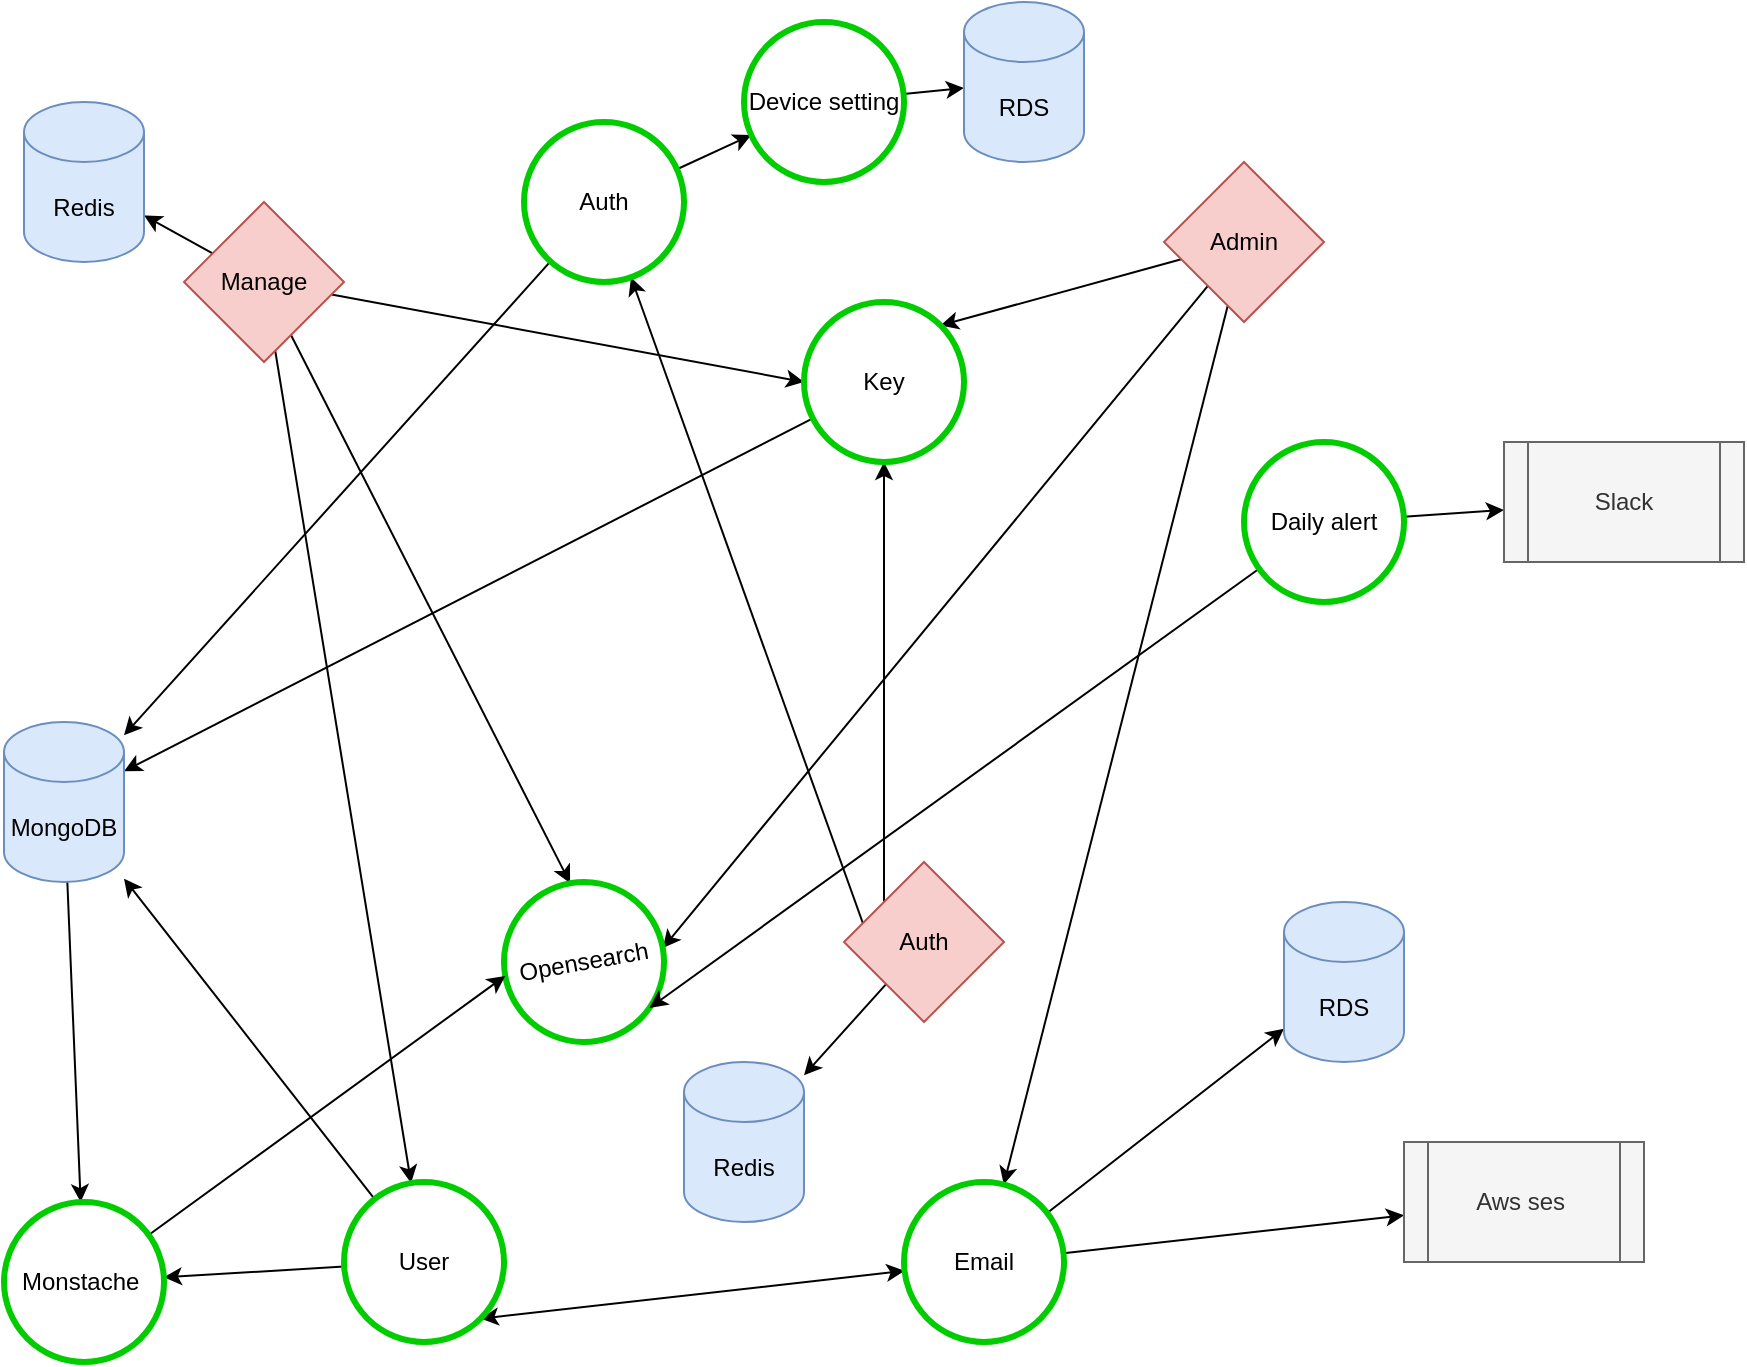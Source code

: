 <mxfile version="16.5.3" type="github"><diagram id="fEmHT7kOdsoCuKjdsANc" name="Page-1"><mxGraphModel dx="956" dy="891" grid="1" gridSize="10" guides="1" tooltips="1" connect="1" arrows="1" fold="1" page="1" pageScale="1" pageWidth="1169" pageHeight="827" math="0" shadow="0"><root><mxCell id="0"/><mxCell id="1" parent="0"/><mxCell id="My-nLLBE2OA9j9z7y-mx-7" value="" style="rounded=0;orthogonalLoop=1;jettySize=auto;html=1;" edge="1" parent="1" source="My-nLLBE2OA9j9z7y-mx-1" target="My-nLLBE2OA9j9z7y-mx-4"><mxGeometry relative="1" as="geometry"/></mxCell><mxCell id="My-nLLBE2OA9j9z7y-mx-23" style="rounded=0;orthogonalLoop=1;jettySize=auto;html=1;entryX=1;entryY=0.5;entryDx=0;entryDy=0;elbow=vertical;" edge="1" parent="1" source="My-nLLBE2OA9j9z7y-mx-1" target="My-nLLBE2OA9j9z7y-mx-20"><mxGeometry relative="1" as="geometry"><mxPoint x="470" y="130" as="targetPoint"/><Array as="points"/></mxGeometry></mxCell><mxCell id="My-nLLBE2OA9j9z7y-mx-24" style="rounded=0;orthogonalLoop=1;jettySize=auto;html=1;entryX=0;entryY=0;entryDx=0;entryDy=0;" edge="1" parent="1" source="My-nLLBE2OA9j9z7y-mx-1" target="My-nLLBE2OA9j9z7y-mx-10"><mxGeometry relative="1" as="geometry"/></mxCell><mxCell id="My-nLLBE2OA9j9z7y-mx-1" value="Admin" style="rhombus;whiteSpace=wrap;html=1;fillColor=#f8cecc;strokeColor=#b85450;" vertex="1" parent="1"><mxGeometry x="590" y="90" width="80" height="80" as="geometry"/></mxCell><mxCell id="My-nLLBE2OA9j9z7y-mx-9" value="" style="rounded=0;orthogonalLoop=1;jettySize=auto;html=1;" edge="1" parent="1" source="My-nLLBE2OA9j9z7y-mx-2" target="My-nLLBE2OA9j9z7y-mx-8"><mxGeometry relative="1" as="geometry"/></mxCell><mxCell id="My-nLLBE2OA9j9z7y-mx-26" style="edgeStyle=none;orthogonalLoop=1;jettySize=auto;html=1;entryX=0.5;entryY=1;entryDx=0;entryDy=0;startArrow=none;startFill=0;elbow=vertical;" edge="1" parent="1" source="My-nLLBE2OA9j9z7y-mx-2" target="My-nLLBE2OA9j9z7y-mx-10"><mxGeometry relative="1" as="geometry"/></mxCell><mxCell id="My-nLLBE2OA9j9z7y-mx-27" style="edgeStyle=none;orthogonalLoop=1;jettySize=auto;html=1;entryX=0.5;entryY=0;entryDx=0;entryDy=0;startArrow=none;startFill=0;elbow=vertical;" edge="1" parent="1" source="My-nLLBE2OA9j9z7y-mx-2" target="My-nLLBE2OA9j9z7y-mx-20"><mxGeometry relative="1" as="geometry"/></mxCell><mxCell id="My-nLLBE2OA9j9z7y-mx-30" value="" style="edgeStyle=none;orthogonalLoop=1;jettySize=auto;html=1;startArrow=none;startFill=0;elbow=vertical;" edge="1" parent="1" source="My-nLLBE2OA9j9z7y-mx-2" target="My-nLLBE2OA9j9z7y-mx-29"><mxGeometry relative="1" as="geometry"/></mxCell><mxCell id="My-nLLBE2OA9j9z7y-mx-2" value="Manage" style="rhombus;whiteSpace=wrap;html=1;fillColor=#f8cecc;strokeColor=#b85450;" vertex="1" parent="1"><mxGeometry x="100" y="110" width="80" height="80" as="geometry"/></mxCell><mxCell id="My-nLLBE2OA9j9z7y-mx-17" value="" style="rounded=0;orthogonalLoop=1;jettySize=auto;html=1;exitX=0;exitY=1;exitDx=0;exitDy=0;" edge="1" parent="1" source="My-nLLBE2OA9j9z7y-mx-3" target="My-nLLBE2OA9j9z7y-mx-10"><mxGeometry relative="1" as="geometry"/></mxCell><mxCell id="My-nLLBE2OA9j9z7y-mx-18" value="" style="rounded=0;orthogonalLoop=1;jettySize=auto;html=1;exitX=1;exitY=1;exitDx=0;exitDy=0;" edge="1" parent="1" source="My-nLLBE2OA9j9z7y-mx-3" target="My-nLLBE2OA9j9z7y-mx-11"><mxGeometry relative="1" as="geometry"/></mxCell><mxCell id="My-nLLBE2OA9j9z7y-mx-31" value="" style="edgeStyle=none;orthogonalLoop=1;jettySize=auto;html=1;startArrow=none;startFill=0;elbow=vertical;" edge="1" parent="1" source="My-nLLBE2OA9j9z7y-mx-3" target="My-nLLBE2OA9j9z7y-mx-28"><mxGeometry relative="1" as="geometry"/></mxCell><mxCell id="My-nLLBE2OA9j9z7y-mx-3" value="Auth" style="rhombus;whiteSpace=wrap;html=1;direction=south;rotation=0;fillColor=#f8cecc;strokeColor=#b85450;" vertex="1" parent="1"><mxGeometry x="430" y="440" width="80" height="80" as="geometry"/></mxCell><mxCell id="My-nLLBE2OA9j9z7y-mx-6" value="" style="rounded=0;orthogonalLoop=1;jettySize=auto;html=1;" edge="1" parent="1" source="My-nLLBE2OA9j9z7y-mx-4" target="My-nLLBE2OA9j9z7y-mx-5"><mxGeometry relative="1" as="geometry"/></mxCell><mxCell id="My-nLLBE2OA9j9z7y-mx-25" style="rounded=0;orthogonalLoop=1;jettySize=auto;html=1;entryX=1;entryY=1;entryDx=0;entryDy=0;startArrow=classic;startFill=1;" edge="1" parent="1" source="My-nLLBE2OA9j9z7y-mx-4" target="My-nLLBE2OA9j9z7y-mx-8"><mxGeometry relative="1" as="geometry"/></mxCell><mxCell id="My-nLLBE2OA9j9z7y-mx-39" value="" style="edgeStyle=none;orthogonalLoop=1;jettySize=auto;html=1;startArrow=none;startFill=0;elbow=vertical;" edge="1" parent="1" source="My-nLLBE2OA9j9z7y-mx-4" target="My-nLLBE2OA9j9z7y-mx-38"><mxGeometry relative="1" as="geometry"/></mxCell><mxCell id="My-nLLBE2OA9j9z7y-mx-4" value="Email" style="ellipse;whiteSpace=wrap;html=1;aspect=fixed;strokeColor=#00CC00;strokeWidth=3;" vertex="1" parent="1"><mxGeometry x="460" y="600" width="80" height="80" as="geometry"/></mxCell><mxCell id="My-nLLBE2OA9j9z7y-mx-5" value="RDS" style="shape=cylinder3;whiteSpace=wrap;html=1;boundedLbl=1;backgroundOutline=1;size=15;fillColor=#dae8fc;strokeColor=#6c8ebf;" vertex="1" parent="1"><mxGeometry x="650" y="460" width="60" height="80" as="geometry"/></mxCell><mxCell id="My-nLLBE2OA9j9z7y-mx-13" value="" style="rounded=0;orthogonalLoop=1;jettySize=auto;html=1;" edge="1" parent="1" source="My-nLLBE2OA9j9z7y-mx-8" target="My-nLLBE2OA9j9z7y-mx-12"><mxGeometry relative="1" as="geometry"/></mxCell><mxCell id="My-nLLBE2OA9j9z7y-mx-52" value="" style="edgeStyle=none;orthogonalLoop=1;jettySize=auto;html=1;startArrow=none;startFill=0;elbow=vertical;" edge="1" parent="1" source="My-nLLBE2OA9j9z7y-mx-8" target="My-nLLBE2OA9j9z7y-mx-41"><mxGeometry relative="1" as="geometry"/></mxCell><mxCell id="My-nLLBE2OA9j9z7y-mx-8" value="User" style="ellipse;whiteSpace=wrap;html=1;aspect=fixed;strokeColor=#00CC00;strokeWidth=3;" vertex="1" parent="1"><mxGeometry x="180" y="600" width="80" height="80" as="geometry"/></mxCell><mxCell id="My-nLLBE2OA9j9z7y-mx-19" value="" style="rounded=0;orthogonalLoop=1;jettySize=auto;html=1;" edge="1" parent="1" source="My-nLLBE2OA9j9z7y-mx-10" target="My-nLLBE2OA9j9z7y-mx-12"><mxGeometry relative="1" as="geometry"/></mxCell><mxCell id="My-nLLBE2OA9j9z7y-mx-10" value="Key" style="ellipse;whiteSpace=wrap;html=1;aspect=fixed;direction=south;strokeColor=#00CC00;strokeWidth=3;" vertex="1" parent="1"><mxGeometry x="410" y="160" width="80" height="80" as="geometry"/></mxCell><mxCell id="My-nLLBE2OA9j9z7y-mx-15" value="" style="rounded=0;orthogonalLoop=1;jettySize=auto;html=1;" edge="1" parent="1" source="My-nLLBE2OA9j9z7y-mx-11" target="My-nLLBE2OA9j9z7y-mx-12"><mxGeometry relative="1" as="geometry"/></mxCell><mxCell id="My-nLLBE2OA9j9z7y-mx-49" value="" style="edgeStyle=none;orthogonalLoop=1;jettySize=auto;html=1;startArrow=none;startFill=0;elbow=vertical;" edge="1" parent="1" source="My-nLLBE2OA9j9z7y-mx-11" target="My-nLLBE2OA9j9z7y-mx-48"><mxGeometry relative="1" as="geometry"/></mxCell><mxCell id="My-nLLBE2OA9j9z7y-mx-11" value="Auth" style="ellipse;whiteSpace=wrap;html=1;aspect=fixed;strokeColor=#00CC00;strokeWidth=3;" vertex="1" parent="1"><mxGeometry x="270" y="70" width="80" height="80" as="geometry"/></mxCell><mxCell id="My-nLLBE2OA9j9z7y-mx-42" value="" style="edgeStyle=none;orthogonalLoop=1;jettySize=auto;html=1;startArrow=none;startFill=0;elbow=vertical;" edge="1" parent="1" source="My-nLLBE2OA9j9z7y-mx-12" target="My-nLLBE2OA9j9z7y-mx-41"><mxGeometry relative="1" as="geometry"/></mxCell><mxCell id="My-nLLBE2OA9j9z7y-mx-12" value="MongoDB" style="shape=cylinder3;whiteSpace=wrap;html=1;boundedLbl=1;backgroundOutline=1;size=15;fillColor=#dae8fc;strokeColor=#6c8ebf;" vertex="1" parent="1"><mxGeometry x="10" y="370" width="60" height="80" as="geometry"/></mxCell><mxCell id="My-nLLBE2OA9j9z7y-mx-20" value="Opensearch" style="ellipse;whiteSpace=wrap;html=1;aspect=fixed;rotation=-10;strokeColor=#00CC00;strokeWidth=3;" vertex="1" parent="1"><mxGeometry x="260" y="450" width="80" height="80" as="geometry"/></mxCell><mxCell id="My-nLLBE2OA9j9z7y-mx-28" value="Redis" style="shape=cylinder3;whiteSpace=wrap;html=1;boundedLbl=1;backgroundOutline=1;size=15;direction=east;fillColor=#dae8fc;strokeColor=#6c8ebf;" vertex="1" parent="1"><mxGeometry x="350" y="540" width="60" height="80" as="geometry"/></mxCell><mxCell id="My-nLLBE2OA9j9z7y-mx-29" value="Redis" style="shape=cylinder3;whiteSpace=wrap;html=1;boundedLbl=1;backgroundOutline=1;size=15;fillColor=#dae8fc;strokeColor=#6c8ebf;" vertex="1" parent="1"><mxGeometry x="20" y="60" width="60" height="80" as="geometry"/></mxCell><mxCell id="My-nLLBE2OA9j9z7y-mx-38" value="Aws ses&amp;nbsp;" style="shape=process;whiteSpace=wrap;html=1;backgroundOutline=1;fillColor=#f5f5f5;fontColor=#333333;strokeColor=#666666;" vertex="1" parent="1"><mxGeometry x="710" y="580" width="120" height="60" as="geometry"/></mxCell><mxCell id="My-nLLBE2OA9j9z7y-mx-43" value="" style="edgeStyle=none;orthogonalLoop=1;jettySize=auto;html=1;startArrow=none;startFill=0;elbow=vertical;entryX=0;entryY=0.5;entryDx=0;entryDy=0;" edge="1" parent="1" source="My-nLLBE2OA9j9z7y-mx-41" target="My-nLLBE2OA9j9z7y-mx-20"><mxGeometry relative="1" as="geometry"/></mxCell><mxCell id="My-nLLBE2OA9j9z7y-mx-41" value="Monstache&amp;nbsp;" style="ellipse;whiteSpace=wrap;html=1;aspect=fixed;strokeWidth=3;strokeColor=#00CC00;" vertex="1" parent="1"><mxGeometry x="10" y="610" width="80" height="80" as="geometry"/></mxCell><mxCell id="My-nLLBE2OA9j9z7y-mx-45" style="edgeStyle=none;orthogonalLoop=1;jettySize=auto;html=1;entryX=1;entryY=1;entryDx=0;entryDy=0;startArrow=none;startFill=0;elbow=vertical;" edge="1" parent="1" source="My-nLLBE2OA9j9z7y-mx-44" target="My-nLLBE2OA9j9z7y-mx-20"><mxGeometry relative="1" as="geometry"/></mxCell><mxCell id="My-nLLBE2OA9j9z7y-mx-47" value="" style="edgeStyle=none;orthogonalLoop=1;jettySize=auto;html=1;startArrow=none;startFill=0;elbow=vertical;" edge="1" parent="1" source="My-nLLBE2OA9j9z7y-mx-44" target="My-nLLBE2OA9j9z7y-mx-46"><mxGeometry relative="1" as="geometry"/></mxCell><mxCell id="My-nLLBE2OA9j9z7y-mx-44" value="Daily alert" style="ellipse;whiteSpace=wrap;html=1;aspect=fixed;strokeColor=#00CC00;strokeWidth=3;" vertex="1" parent="1"><mxGeometry x="630" y="230" width="80" height="80" as="geometry"/></mxCell><mxCell id="My-nLLBE2OA9j9z7y-mx-46" value="Slack" style="shape=process;whiteSpace=wrap;html=1;backgroundOutline=1;fillColor=#f5f5f5;fontColor=#333333;strokeColor=#666666;" vertex="1" parent="1"><mxGeometry x="760" y="230" width="120" height="60" as="geometry"/></mxCell><mxCell id="My-nLLBE2OA9j9z7y-mx-51" value="" style="edgeStyle=none;orthogonalLoop=1;jettySize=auto;html=1;startArrow=none;startFill=0;elbow=vertical;" edge="1" parent="1" source="My-nLLBE2OA9j9z7y-mx-48" target="My-nLLBE2OA9j9z7y-mx-50"><mxGeometry relative="1" as="geometry"/></mxCell><mxCell id="My-nLLBE2OA9j9z7y-mx-48" value="Device setting" style="ellipse;whiteSpace=wrap;html=1;aspect=fixed;strokeColor=#00CC00;strokeWidth=3;" vertex="1" parent="1"><mxGeometry x="380" y="20" width="80" height="80" as="geometry"/></mxCell><mxCell id="My-nLLBE2OA9j9z7y-mx-50" value="RDS" style="shape=cylinder3;whiteSpace=wrap;html=1;boundedLbl=1;backgroundOutline=1;size=15;fillColor=#dae8fc;strokeColor=#6c8ebf;" vertex="1" parent="1"><mxGeometry x="490" y="10" width="60" height="80" as="geometry"/></mxCell></root></mxGraphModel></diagram></mxfile>